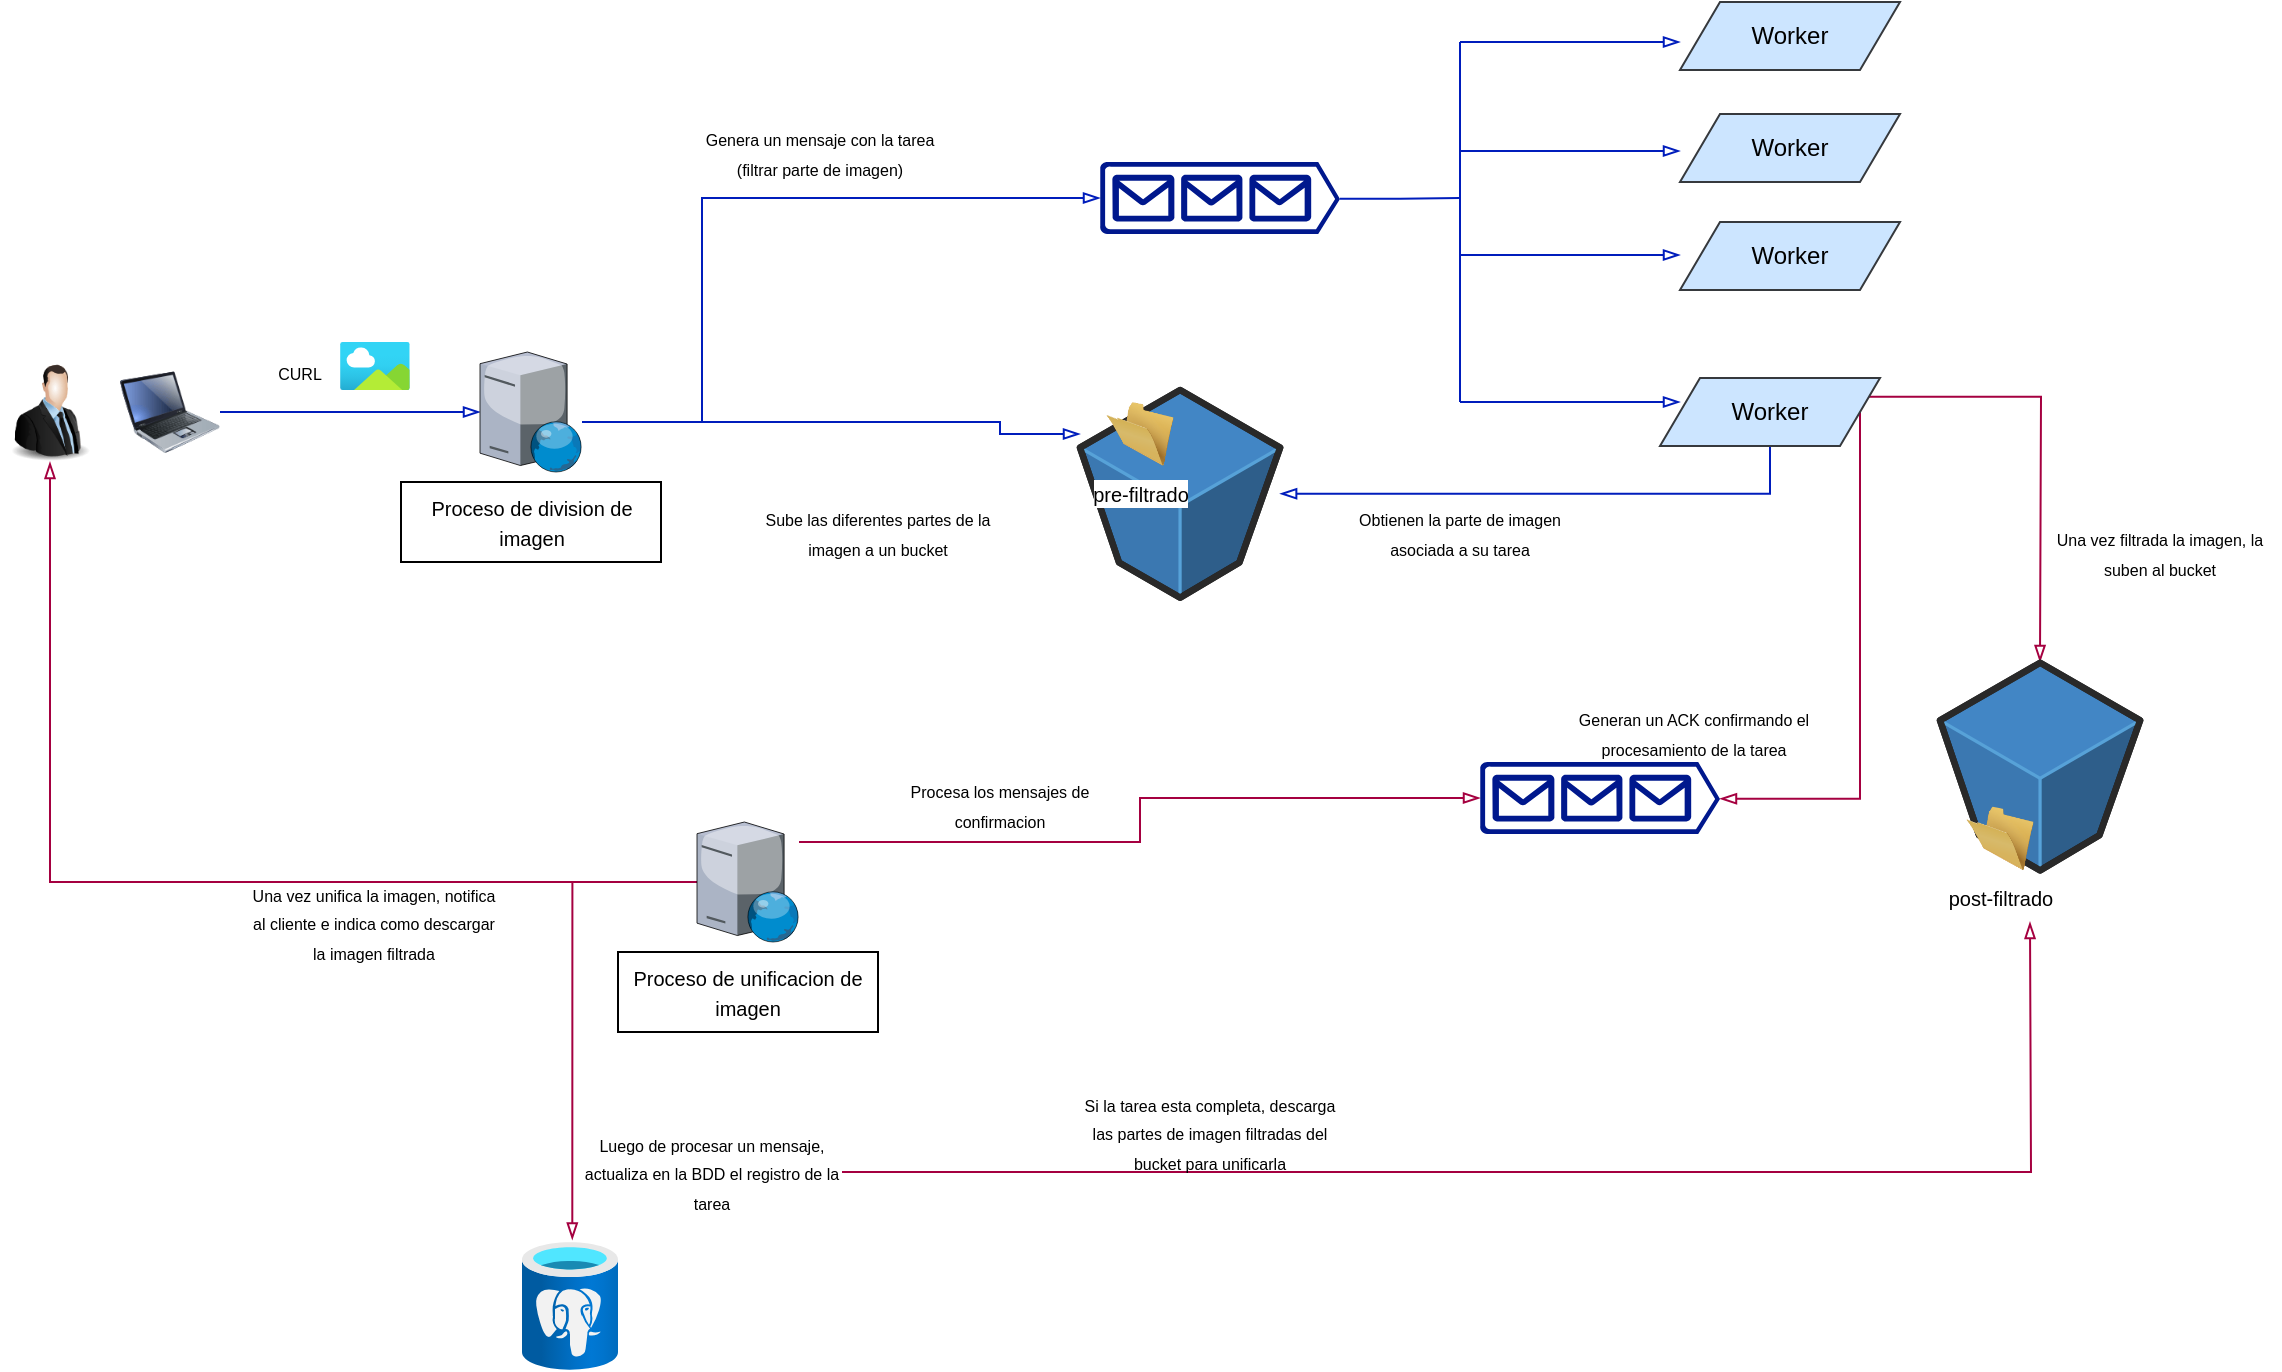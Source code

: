 <mxfile version="21.2.8" type="device">
  <diagram id="sBU_8sA8G2OYkGz-aqzt" name="Página-1">
    <mxGraphModel dx="1050" dy="621" grid="1" gridSize="10" guides="1" tooltips="1" connect="1" arrows="1" fold="1" page="1" pageScale="1" pageWidth="827" pageHeight="1169" math="0" shadow="0">
      <root>
        <mxCell id="0" />
        <mxCell id="1" parent="0" />
        <mxCell id="D1uXFJh2gL3Y-wr4RAAZ-2" style="edgeStyle=orthogonalEdgeStyle;rounded=0;orthogonalLoop=1;jettySize=auto;html=1;exitX=1;exitY=0.5;exitDx=0;exitDy=0;endArrow=blockThin;endFill=0;fillColor=#0050ef;strokeColor=#001DBC;" edge="1" parent="1" source="IZYFSUdv0YLNzbsgcO3a-1" target="D1uXFJh2gL3Y-wr4RAAZ-1">
          <mxGeometry relative="1" as="geometry" />
        </mxCell>
        <mxCell id="IZYFSUdv0YLNzbsgcO3a-1" value="" style="image;html=1;image=img/lib/clip_art/computers/Laptop_128x128.png" parent="1" vertex="1">
          <mxGeometry x="100" y="220" width="50" height="50" as="geometry" />
        </mxCell>
        <mxCell id="IZYFSUdv0YLNzbsgcO3a-2" value="" style="image;html=1;image=img/lib/clip_art/people/Suit_Man_128x128.png" parent="1" vertex="1">
          <mxGeometry x="40" y="220" width="50" height="50" as="geometry" />
        </mxCell>
        <mxCell id="D1uXFJh2gL3Y-wr4RAAZ-5" style="edgeStyle=orthogonalEdgeStyle;rounded=0;orthogonalLoop=1;jettySize=auto;html=1;entryX=0;entryY=0.5;entryDx=0;entryDy=0;entryPerimeter=0;endArrow=blockThin;endFill=0;fillColor=#0050ef;strokeColor=#001DBC;" edge="1" parent="1" source="D1uXFJh2gL3Y-wr4RAAZ-1" target="D1uXFJh2gL3Y-wr4RAAZ-4">
          <mxGeometry relative="1" as="geometry">
            <Array as="points">
              <mxPoint x="391" y="250" />
              <mxPoint x="391" y="138" />
            </Array>
          </mxGeometry>
        </mxCell>
        <mxCell id="D1uXFJh2gL3Y-wr4RAAZ-21" style="edgeStyle=orthogonalEdgeStyle;rounded=0;orthogonalLoop=1;jettySize=auto;html=1;fillColor=#0050ef;strokeColor=#001DBC;endArrow=blockThin;endFill=0;entryX=0;entryY=0.5;entryDx=0;entryDy=0;" edge="1" parent="1" source="D1uXFJh2gL3Y-wr4RAAZ-1" target="D1uXFJh2gL3Y-wr4RAAZ-23">
          <mxGeometry relative="1" as="geometry">
            <mxPoint x="540" y="281" as="targetPoint" />
            <Array as="points">
              <mxPoint x="540" y="250" />
              <mxPoint x="540" y="256" />
            </Array>
          </mxGeometry>
        </mxCell>
        <mxCell id="D1uXFJh2gL3Y-wr4RAAZ-1" value="" style="verticalLabelPosition=bottom;sketch=0;aspect=fixed;html=1;verticalAlign=top;strokeColor=none;align=center;outlineConnect=0;shape=mxgraph.citrix.web_server;" vertex="1" parent="1">
          <mxGeometry x="280" y="215" width="51" height="60" as="geometry" />
        </mxCell>
        <mxCell id="D1uXFJh2gL3Y-wr4RAAZ-27" style="edgeStyle=orthogonalEdgeStyle;rounded=0;orthogonalLoop=1;jettySize=auto;html=1;exitX=1;exitY=0.51;exitDx=0;exitDy=0;exitPerimeter=0;fillColor=#0050ef;strokeColor=#001DBC;endArrow=none;endFill=0;" edge="1" parent="1" source="D1uXFJh2gL3Y-wr4RAAZ-4">
          <mxGeometry relative="1" as="geometry">
            <mxPoint x="770" y="138" as="targetPoint" />
          </mxGeometry>
        </mxCell>
        <mxCell id="D1uXFJh2gL3Y-wr4RAAZ-4" value="" style="sketch=0;aspect=fixed;pointerEvents=1;shadow=0;dashed=0;html=1;strokeColor=none;labelPosition=center;verticalLabelPosition=bottom;verticalAlign=top;align=center;fillColor=#00188D;shape=mxgraph.azure.queue_generic" vertex="1" parent="1">
          <mxGeometry x="590" y="120" width="120" height="36" as="geometry" />
        </mxCell>
        <mxCell id="D1uXFJh2gL3Y-wr4RAAZ-8" value="&lt;font style=&quot;font-size: 8px;&quot;&gt;CURL&lt;/font&gt;" style="text;html=1;strokeColor=none;fillColor=none;align=center;verticalAlign=middle;whiteSpace=wrap;rounded=0;" vertex="1" parent="1">
          <mxGeometry x="160" y="210" width="60" height="30" as="geometry" />
        </mxCell>
        <mxCell id="D1uXFJh2gL3Y-wr4RAAZ-9" value="" style="image;aspect=fixed;html=1;points=[];align=center;fontSize=12;image=img/lib/azure2/general/Image.svg;" vertex="1" parent="1">
          <mxGeometry x="210" y="210" width="34.91" height="24" as="geometry" />
        </mxCell>
        <mxCell id="D1uXFJh2gL3Y-wr4RAAZ-12" value="&lt;font style=&quot;font-size: 10px;&quot;&gt;Proceso de division de imagen&lt;/font&gt;" style="rounded=0;whiteSpace=wrap;html=1;" vertex="1" parent="1">
          <mxGeometry x="240.5" y="280" width="130" height="40" as="geometry" />
        </mxCell>
        <mxCell id="D1uXFJh2gL3Y-wr4RAAZ-15" style="edgeStyle=orthogonalEdgeStyle;rounded=0;orthogonalLoop=1;jettySize=auto;html=1;entryX=0.5;entryY=1;entryDx=0;entryDy=0;fillColor=#d80073;strokeColor=#A50040;endArrow=blockThin;endFill=0;" edge="1" parent="1" source="D1uXFJh2gL3Y-wr4RAAZ-13" target="IZYFSUdv0YLNzbsgcO3a-2">
          <mxGeometry relative="1" as="geometry" />
        </mxCell>
        <mxCell id="D1uXFJh2gL3Y-wr4RAAZ-59" style="edgeStyle=orthogonalEdgeStyle;rounded=0;orthogonalLoop=1;jettySize=auto;html=1;entryX=0.524;entryY=-0.019;entryDx=0;entryDy=0;entryPerimeter=0;fillColor=#d80073;strokeColor=#A50040;endArrow=blockThin;endFill=0;" edge="1" parent="1" source="D1uXFJh2gL3Y-wr4RAAZ-13" target="D1uXFJh2gL3Y-wr4RAAZ-58">
          <mxGeometry relative="1" as="geometry" />
        </mxCell>
        <mxCell id="D1uXFJh2gL3Y-wr4RAAZ-13" value="" style="verticalLabelPosition=bottom;sketch=0;aspect=fixed;html=1;verticalAlign=top;strokeColor=none;align=center;outlineConnect=0;shape=mxgraph.citrix.web_server;" vertex="1" parent="1">
          <mxGeometry x="388.5" y="450" width="51" height="60" as="geometry" />
        </mxCell>
        <mxCell id="D1uXFJh2gL3Y-wr4RAAZ-61" style="edgeStyle=orthogonalEdgeStyle;rounded=0;orthogonalLoop=1;jettySize=auto;html=1;fillColor=#d80073;strokeColor=#A50040;endArrow=blockThin;endFill=0;" edge="1" parent="1" source="D1uXFJh2gL3Y-wr4RAAZ-63">
          <mxGeometry relative="1" as="geometry">
            <mxPoint x="1055" y="500" as="targetPoint" />
          </mxGeometry>
        </mxCell>
        <mxCell id="D1uXFJh2gL3Y-wr4RAAZ-14" value="&lt;font style=&quot;font-size: 10px;&quot;&gt;Proceso de unificacion de imagen&lt;/font&gt;" style="rounded=0;whiteSpace=wrap;html=1;" vertex="1" parent="1">
          <mxGeometry x="349" y="515" width="130" height="40" as="geometry" />
        </mxCell>
        <mxCell id="D1uXFJh2gL3Y-wr4RAAZ-16" value="&lt;font style=&quot;font-size: 8px;&quot;&gt;Sube las diferentes partes de la imagen a un bucket&lt;/font&gt;" style="text;html=1;strokeColor=none;fillColor=none;align=center;verticalAlign=middle;whiteSpace=wrap;rounded=0;" vertex="1" parent="1">
          <mxGeometry x="414" y="290" width="130" height="30" as="geometry" />
        </mxCell>
        <mxCell id="D1uXFJh2gL3Y-wr4RAAZ-17" value="&lt;font style=&quot;font-size: 8px;&quot;&gt;Genera un mensaje con la tarea (filtrar parte de imagen)&lt;/font&gt;" style="text;html=1;strokeColor=none;fillColor=none;align=center;verticalAlign=middle;whiteSpace=wrap;rounded=0;" vertex="1" parent="1">
          <mxGeometry x="390" y="100" width="120" height="30" as="geometry" />
        </mxCell>
        <mxCell id="D1uXFJh2gL3Y-wr4RAAZ-22" value="" style="verticalLabelPosition=bottom;html=1;verticalAlign=top;strokeWidth=1;align=center;outlineConnect=0;dashed=0;outlineConnect=0;shape=mxgraph.aws3d.s3Bucket;fillColor=#4286c5;strokeColor=#57A2D8;aspect=fixed;" vertex="1" parent="1">
          <mxGeometry x="580" y="234" width="100.06" height="103.8" as="geometry" />
        </mxCell>
        <mxCell id="D1uXFJh2gL3Y-wr4RAAZ-23" value="&lt;font style=&quot;font-size: 10px;&quot;&gt;pre-filtrado&lt;/font&gt;" style="image;html=1;image=img/lib/clip_art/general/Empty_Folder_128x128.png" vertex="1" parent="1">
          <mxGeometry x="580" y="240" width="60" height="32" as="geometry" />
        </mxCell>
        <mxCell id="D1uXFJh2gL3Y-wr4RAAZ-26" value="Worker" style="shape=parallelogram;perimeter=parallelogramPerimeter;whiteSpace=wrap;html=1;fixedSize=1;fillColor=#cce5ff;strokeColor=#36393d;" vertex="1" parent="1">
          <mxGeometry x="880" y="96" width="110" height="34" as="geometry" />
        </mxCell>
        <mxCell id="D1uXFJh2gL3Y-wr4RAAZ-28" value="Worker" style="shape=parallelogram;perimeter=parallelogramPerimeter;whiteSpace=wrap;html=1;fixedSize=1;fillColor=#cce5ff;strokeColor=#36393d;" vertex="1" parent="1">
          <mxGeometry x="880" y="150" width="110" height="34" as="geometry" />
        </mxCell>
        <mxCell id="D1uXFJh2gL3Y-wr4RAAZ-48" style="edgeStyle=orthogonalEdgeStyle;rounded=0;orthogonalLoop=1;jettySize=auto;html=1;exitX=0.5;exitY=1;exitDx=0;exitDy=0;fillColor=#0050ef;strokeColor=#001DBC;endArrow=blockThin;endFill=0;" edge="1" parent="1" source="D1uXFJh2gL3Y-wr4RAAZ-29" target="D1uXFJh2gL3Y-wr4RAAZ-22">
          <mxGeometry relative="1" as="geometry" />
        </mxCell>
        <mxCell id="D1uXFJh2gL3Y-wr4RAAZ-50" style="edgeStyle=orthogonalEdgeStyle;rounded=0;orthogonalLoop=1;jettySize=auto;html=1;exitX=1;exitY=0.25;exitDx=0;exitDy=0;fillColor=#d80073;strokeColor=#A50040;endArrow=blockThin;endFill=0;" edge="1" parent="1" source="D1uXFJh2gL3Y-wr4RAAZ-29">
          <mxGeometry relative="1" as="geometry">
            <mxPoint x="1060" y="370" as="targetPoint" />
          </mxGeometry>
        </mxCell>
        <mxCell id="D1uXFJh2gL3Y-wr4RAAZ-53" style="edgeStyle=orthogonalEdgeStyle;rounded=0;orthogonalLoop=1;jettySize=auto;html=1;exitX=1;exitY=0.5;exitDx=0;exitDy=0;entryX=1;entryY=0.51;entryDx=0;entryDy=0;entryPerimeter=0;fillColor=#d80073;strokeColor=#A50040;endArrow=blockThin;endFill=0;" edge="1" parent="1" source="D1uXFJh2gL3Y-wr4RAAZ-29" target="D1uXFJh2gL3Y-wr4RAAZ-52">
          <mxGeometry relative="1" as="geometry" />
        </mxCell>
        <mxCell id="D1uXFJh2gL3Y-wr4RAAZ-29" value="Worker" style="shape=parallelogram;perimeter=parallelogramPerimeter;whiteSpace=wrap;html=1;fixedSize=1;fillColor=#cce5ff;strokeColor=#36393d;" vertex="1" parent="1">
          <mxGeometry x="870" y="228" width="110" height="34" as="geometry" />
        </mxCell>
        <mxCell id="D1uXFJh2gL3Y-wr4RAAZ-30" value="Worker" style="shape=parallelogram;perimeter=parallelogramPerimeter;whiteSpace=wrap;html=1;fixedSize=1;fillColor=#cce5ff;strokeColor=#36393d;" vertex="1" parent="1">
          <mxGeometry x="880" y="40" width="110" height="34" as="geometry" />
        </mxCell>
        <mxCell id="D1uXFJh2gL3Y-wr4RAAZ-32" style="edgeStyle=orthogonalEdgeStyle;rounded=0;orthogonalLoop=1;jettySize=auto;html=1;fillColor=#0050ef;strokeColor=#001DBC;endArrow=none;endFill=0;" edge="1" parent="1">
          <mxGeometry relative="1" as="geometry">
            <mxPoint x="770" y="240" as="targetPoint" />
            <mxPoint x="770" y="60" as="sourcePoint" />
          </mxGeometry>
        </mxCell>
        <mxCell id="D1uXFJh2gL3Y-wr4RAAZ-33" style="edgeStyle=orthogonalEdgeStyle;rounded=0;orthogonalLoop=1;jettySize=auto;html=1;exitX=1;exitY=0.5;exitDx=0;exitDy=0;endArrow=blockThin;endFill=0;fillColor=#0050ef;strokeColor=#001DBC;" edge="1" parent="1">
          <mxGeometry relative="1" as="geometry">
            <mxPoint x="770" y="240" as="sourcePoint" />
            <mxPoint x="880" y="240" as="targetPoint" />
          </mxGeometry>
        </mxCell>
        <mxCell id="D1uXFJh2gL3Y-wr4RAAZ-34" style="edgeStyle=orthogonalEdgeStyle;rounded=0;orthogonalLoop=1;jettySize=auto;html=1;exitX=1;exitY=0.5;exitDx=0;exitDy=0;endArrow=blockThin;endFill=0;fillColor=#0050ef;strokeColor=#001DBC;" edge="1" parent="1">
          <mxGeometry relative="1" as="geometry">
            <mxPoint x="770" y="166.5" as="sourcePoint" />
            <mxPoint x="880" y="166.5" as="targetPoint" />
          </mxGeometry>
        </mxCell>
        <mxCell id="D1uXFJh2gL3Y-wr4RAAZ-35" style="edgeStyle=orthogonalEdgeStyle;rounded=0;orthogonalLoop=1;jettySize=auto;html=1;exitX=1;exitY=0.5;exitDx=0;exitDy=0;endArrow=blockThin;endFill=0;fillColor=#0050ef;strokeColor=#001DBC;" edge="1" parent="1">
          <mxGeometry relative="1" as="geometry">
            <mxPoint x="770" y="114.5" as="sourcePoint" />
            <mxPoint x="880" y="114.5" as="targetPoint" />
          </mxGeometry>
        </mxCell>
        <mxCell id="D1uXFJh2gL3Y-wr4RAAZ-36" style="edgeStyle=orthogonalEdgeStyle;rounded=0;orthogonalLoop=1;jettySize=auto;html=1;exitX=1;exitY=0.5;exitDx=0;exitDy=0;endArrow=blockThin;endFill=0;fillColor=#0050ef;strokeColor=#001DBC;" edge="1" parent="1">
          <mxGeometry relative="1" as="geometry">
            <mxPoint x="770" y="60" as="sourcePoint" />
            <mxPoint x="880" y="60" as="targetPoint" />
          </mxGeometry>
        </mxCell>
        <mxCell id="D1uXFJh2gL3Y-wr4RAAZ-46" value="" style="verticalLabelPosition=bottom;html=1;verticalAlign=top;strokeWidth=1;align=center;outlineConnect=0;dashed=0;outlineConnect=0;shape=mxgraph.aws3d.s3Bucket;fillColor=#4286c5;strokeColor=#57A2D8;aspect=fixed;" vertex="1" parent="1">
          <mxGeometry x="1010" y="370.4" width="100.06" height="103.8" as="geometry" />
        </mxCell>
        <mxCell id="D1uXFJh2gL3Y-wr4RAAZ-47" value="&lt;font style=&quot;font-size: 10px;&quot;&gt;post-filtrado&lt;/font&gt;" style="image;html=1;image=img/lib/clip_art/general/Empty_Folder_128x128.png" vertex="1" parent="1">
          <mxGeometry x="1010" y="442.2" width="60" height="32" as="geometry" />
        </mxCell>
        <mxCell id="D1uXFJh2gL3Y-wr4RAAZ-49" value="&lt;font style=&quot;font-size: 8px;&quot;&gt;Obtienen la parte de imagen asociada a su tarea&lt;/font&gt;" style="text;html=1;strokeColor=none;fillColor=none;align=center;verticalAlign=middle;whiteSpace=wrap;rounded=0;" vertex="1" parent="1">
          <mxGeometry x="710" y="290" width="120" height="30" as="geometry" />
        </mxCell>
        <mxCell id="D1uXFJh2gL3Y-wr4RAAZ-51" value="&lt;font style=&quot;font-size: 8px;&quot;&gt;Una vez filtrada la imagen, la suben al bucket&lt;/font&gt;" style="text;html=1;strokeColor=none;fillColor=none;align=center;verticalAlign=middle;whiteSpace=wrap;rounded=0;" vertex="1" parent="1">
          <mxGeometry x="1060" y="300" width="120" height="30" as="geometry" />
        </mxCell>
        <mxCell id="D1uXFJh2gL3Y-wr4RAAZ-55" style="edgeStyle=orthogonalEdgeStyle;rounded=0;orthogonalLoop=1;jettySize=auto;html=1;exitX=0;exitY=0.5;exitDx=0;exitDy=0;exitPerimeter=0;startArrow=blockThin;startFill=0;endArrow=none;endFill=0;fillColor=#d80073;strokeColor=#A50040;" edge="1" parent="1" source="D1uXFJh2gL3Y-wr4RAAZ-52" target="D1uXFJh2gL3Y-wr4RAAZ-13">
          <mxGeometry relative="1" as="geometry">
            <Array as="points">
              <mxPoint x="610" y="438" />
              <mxPoint x="610" y="460" />
            </Array>
          </mxGeometry>
        </mxCell>
        <mxCell id="D1uXFJh2gL3Y-wr4RAAZ-52" value="" style="sketch=0;aspect=fixed;pointerEvents=1;shadow=0;dashed=0;html=1;strokeColor=none;labelPosition=center;verticalLabelPosition=bottom;verticalAlign=top;align=center;fillColor=#00188D;shape=mxgraph.azure.queue_generic" vertex="1" parent="1">
          <mxGeometry x="780" y="420" width="120" height="36" as="geometry" />
        </mxCell>
        <mxCell id="D1uXFJh2gL3Y-wr4RAAZ-54" value="&lt;font style=&quot;font-size: 8px;&quot;&gt;Generan un ACK confirmando el procesamiento de la tarea&lt;/font&gt;" style="text;html=1;strokeColor=none;fillColor=none;align=center;verticalAlign=middle;whiteSpace=wrap;rounded=0;" vertex="1" parent="1">
          <mxGeometry x="827" y="390" width="120" height="30" as="geometry" />
        </mxCell>
        <mxCell id="D1uXFJh2gL3Y-wr4RAAZ-56" value="&lt;font style=&quot;font-size: 8px;&quot;&gt;Procesa los mensajes de confirmacion&lt;/font&gt;" style="text;html=1;strokeColor=none;fillColor=none;align=center;verticalAlign=middle;whiteSpace=wrap;rounded=0;" vertex="1" parent="1">
          <mxGeometry x="480.0" y="426" width="120" height="30" as="geometry" />
        </mxCell>
        <mxCell id="D1uXFJh2gL3Y-wr4RAAZ-58" value="" style="image;aspect=fixed;html=1;points=[];align=center;fontSize=12;image=img/lib/azure2/databases/Azure_Database_PostgreSQL_Server.svg;" vertex="1" parent="1">
          <mxGeometry x="301.0" y="660" width="48" height="64" as="geometry" />
        </mxCell>
        <mxCell id="D1uXFJh2gL3Y-wr4RAAZ-60" value="&lt;span style=&quot;font-size: 8px;&quot;&gt;Una vez unifica la imagen, notifica al cliente e indica como descargar la imagen filtrada&lt;/span&gt;" style="text;html=1;strokeColor=none;fillColor=none;align=center;verticalAlign=middle;whiteSpace=wrap;rounded=0;" vertex="1" parent="1">
          <mxGeometry x="162.45" y="485" width="130" height="30" as="geometry" />
        </mxCell>
        <mxCell id="D1uXFJh2gL3Y-wr4RAAZ-63" value="&lt;span style=&quot;font-size: 8px;&quot;&gt;Luego de procesar un mensaje, actualiza en la BDD el registro de la tarea&lt;/span&gt;" style="text;html=1;strokeColor=none;fillColor=none;align=center;verticalAlign=middle;whiteSpace=wrap;rounded=0;" vertex="1" parent="1">
          <mxGeometry x="331" y="610" width="130" height="30" as="geometry" />
        </mxCell>
        <mxCell id="D1uXFJh2gL3Y-wr4RAAZ-64" value="&lt;span style=&quot;font-size: 8px;&quot;&gt;Si la tarea esta completa, descarga las partes de imagen filtradas del bucket para unificarla&lt;/span&gt;" style="text;html=1;strokeColor=none;fillColor=none;align=center;verticalAlign=middle;whiteSpace=wrap;rounded=0;" vertex="1" parent="1">
          <mxGeometry x="580" y="590" width="130" height="30" as="geometry" />
        </mxCell>
      </root>
    </mxGraphModel>
  </diagram>
</mxfile>
